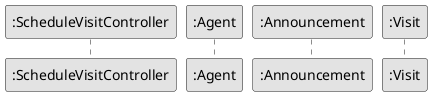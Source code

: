 @startuml
skinparam monochrome true
skinparam packageStyle rectangle
skinparam shadowing false

autonumber

participant ":ScheduleVisitController" as CTRL
'participant ":Agency" as AGC
participant ":Agent" as AGT
participant ":Announcement" as ANNOUNCE
participant ":Visit" as VST







@enduml